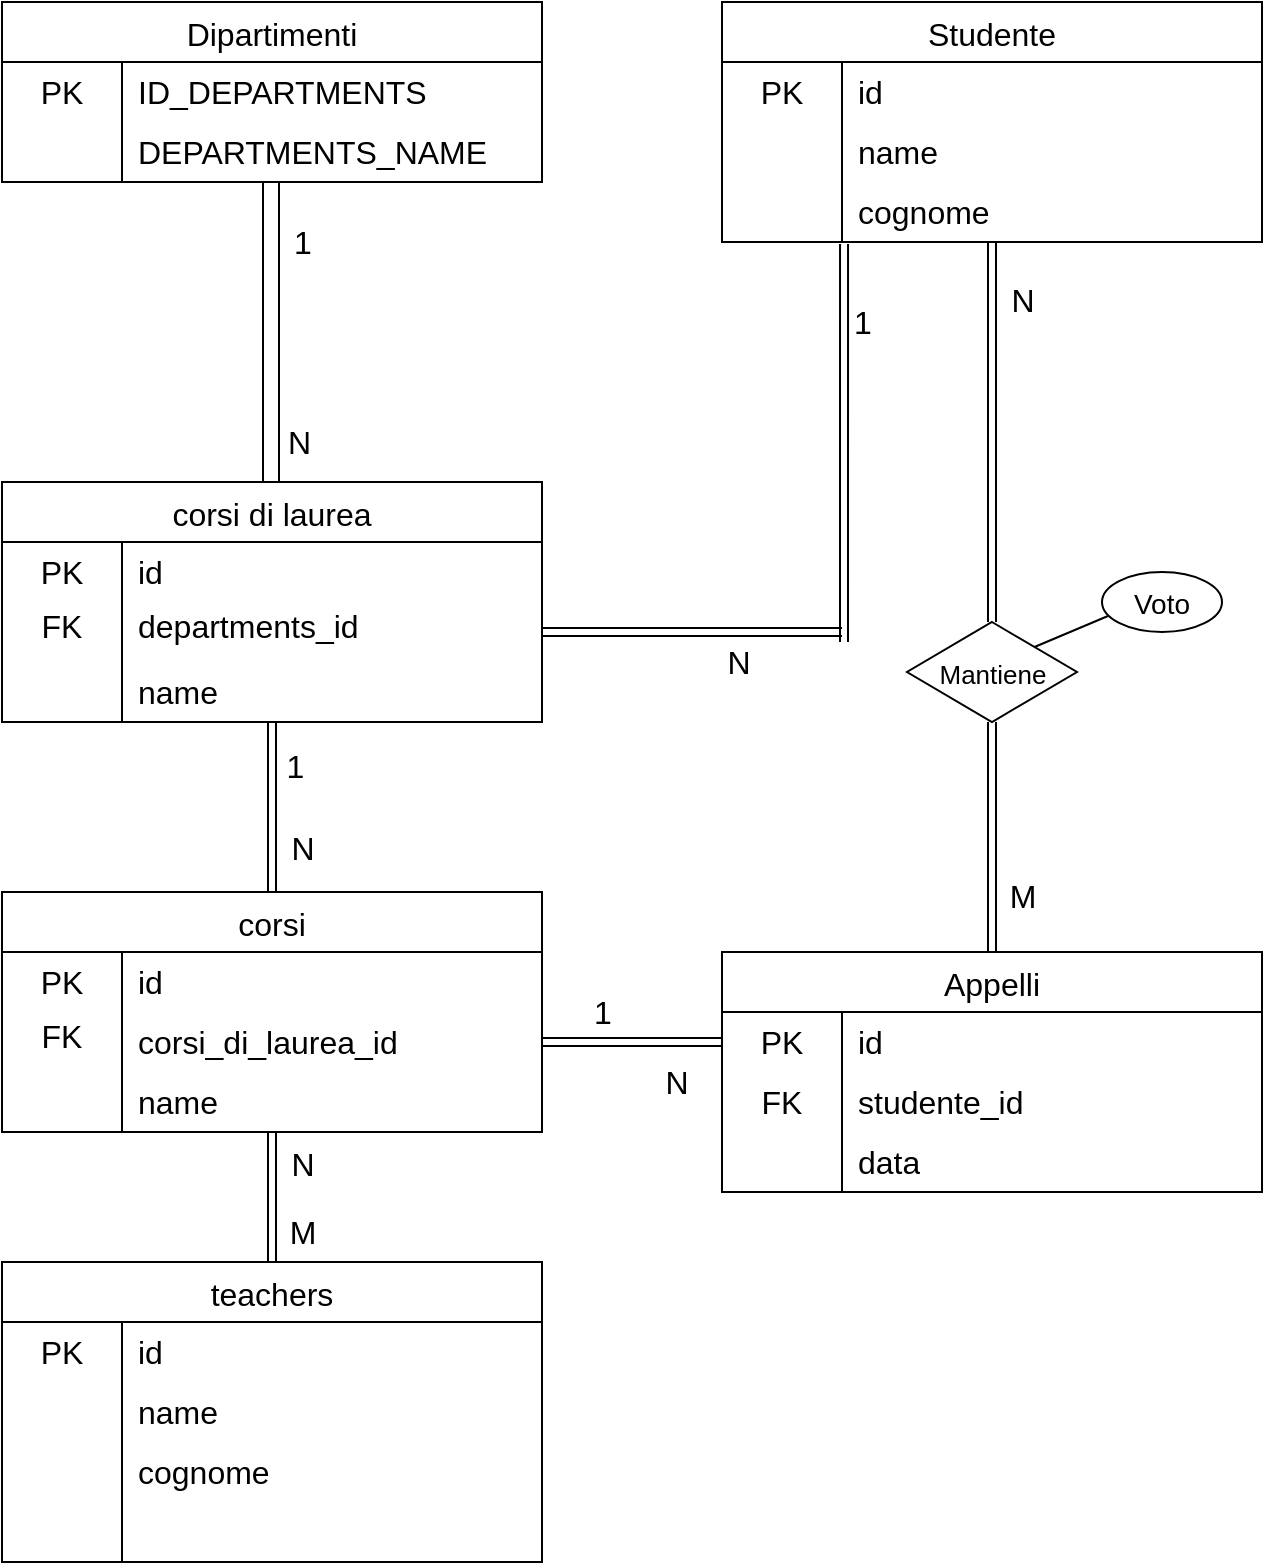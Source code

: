 <mxfile version="23.1.1" type="device">
  <diagram name="Pagina-1" id="3_W2JXILPLDcEDfJNIwF">
    <mxGraphModel dx="1811" dy="599" grid="1" gridSize="10" guides="1" tooltips="1" connect="1" arrows="1" fold="1" page="1" pageScale="1" pageWidth="827" pageHeight="1169" math="0" shadow="0">
      <root>
        <mxCell id="0" />
        <mxCell id="1" parent="0" />
        <mxCell id="g16n6qHyzCJKgT7knGCQ-30" value="corsi" style="shape=table;startSize=30;container=1;collapsible=0;childLayout=tableLayout;fixedRows=1;rowLines=0;fontStyle=0;strokeColor=default;fontSize=16;" parent="1" vertex="1">
          <mxGeometry x="-540" y="525" width="270" height="120" as="geometry" />
        </mxCell>
        <mxCell id="g16n6qHyzCJKgT7knGCQ-31" value="" style="shape=tableRow;horizontal=0;startSize=0;swimlaneHead=0;swimlaneBody=0;top=0;left=0;bottom=0;right=0;collapsible=0;dropTarget=0;fillColor=none;points=[[0,0.5],[1,0.5]];portConstraint=eastwest;strokeColor=inherit;fontSize=16;" parent="g16n6qHyzCJKgT7knGCQ-30" vertex="1">
          <mxGeometry y="30" width="270" height="30" as="geometry" />
        </mxCell>
        <mxCell id="g16n6qHyzCJKgT7knGCQ-32" value="PK" style="shape=partialRectangle;html=1;whiteSpace=wrap;connectable=0;fillColor=none;top=0;left=0;bottom=0;right=0;overflow=hidden;pointerEvents=1;strokeColor=inherit;fontSize=16;" parent="g16n6qHyzCJKgT7knGCQ-31" vertex="1">
          <mxGeometry width="60" height="30" as="geometry">
            <mxRectangle width="60" height="30" as="alternateBounds" />
          </mxGeometry>
        </mxCell>
        <mxCell id="g16n6qHyzCJKgT7knGCQ-33" value="id" style="shape=partialRectangle;html=1;whiteSpace=wrap;connectable=0;fillColor=none;top=0;left=0;bottom=0;right=0;align=left;spacingLeft=6;overflow=hidden;strokeColor=inherit;fontSize=16;" parent="g16n6qHyzCJKgT7knGCQ-31" vertex="1">
          <mxGeometry x="60" width="210" height="30" as="geometry">
            <mxRectangle width="210" height="30" as="alternateBounds" />
          </mxGeometry>
        </mxCell>
        <mxCell id="g16n6qHyzCJKgT7knGCQ-34" value="" style="shape=tableRow;horizontal=0;startSize=0;swimlaneHead=0;swimlaneBody=0;top=0;left=0;bottom=0;right=0;collapsible=0;dropTarget=0;fillColor=none;points=[[0,0.5],[1,0.5]];portConstraint=eastwest;strokeColor=inherit;fontSize=16;" parent="g16n6qHyzCJKgT7knGCQ-30" vertex="1">
          <mxGeometry y="60" width="270" height="30" as="geometry" />
        </mxCell>
        <mxCell id="g16n6qHyzCJKgT7knGCQ-35" value="&lt;div&gt;FK&lt;/div&gt;&lt;div&gt;&lt;br&gt;&lt;/div&gt;" style="shape=partialRectangle;html=1;whiteSpace=wrap;connectable=0;fillColor=none;top=0;left=0;bottom=0;right=0;overflow=hidden;strokeColor=inherit;fontSize=16;" parent="g16n6qHyzCJKgT7knGCQ-34" vertex="1">
          <mxGeometry width="60" height="30" as="geometry">
            <mxRectangle width="60" height="30" as="alternateBounds" />
          </mxGeometry>
        </mxCell>
        <mxCell id="g16n6qHyzCJKgT7knGCQ-36" value="&lt;div&gt;corsi_di_laurea_id&lt;/div&gt;" style="shape=partialRectangle;html=1;whiteSpace=wrap;connectable=0;fillColor=none;top=0;left=0;bottom=0;right=0;align=left;spacingLeft=6;overflow=hidden;strokeColor=inherit;fontSize=16;" parent="g16n6qHyzCJKgT7knGCQ-34" vertex="1">
          <mxGeometry x="60" width="210" height="30" as="geometry">
            <mxRectangle width="210" height="30" as="alternateBounds" />
          </mxGeometry>
        </mxCell>
        <mxCell id="g16n6qHyzCJKgT7knGCQ-37" value="" style="shape=tableRow;horizontal=0;startSize=0;swimlaneHead=0;swimlaneBody=0;top=0;left=0;bottom=0;right=0;collapsible=0;dropTarget=0;fillColor=none;points=[[0,0.5],[1,0.5]];portConstraint=eastwest;strokeColor=inherit;fontSize=16;" parent="g16n6qHyzCJKgT7knGCQ-30" vertex="1">
          <mxGeometry y="90" width="270" height="30" as="geometry" />
        </mxCell>
        <mxCell id="g16n6qHyzCJKgT7knGCQ-38" value="" style="shape=partialRectangle;html=1;whiteSpace=wrap;connectable=0;fillColor=none;top=0;left=0;bottom=0;right=0;overflow=hidden;strokeColor=inherit;fontSize=16;" parent="g16n6qHyzCJKgT7knGCQ-37" vertex="1">
          <mxGeometry width="60" height="30" as="geometry">
            <mxRectangle width="60" height="30" as="alternateBounds" />
          </mxGeometry>
        </mxCell>
        <mxCell id="g16n6qHyzCJKgT7knGCQ-39" value="name" style="shape=partialRectangle;html=1;whiteSpace=wrap;connectable=0;fillColor=none;top=0;left=0;bottom=0;right=0;align=left;spacingLeft=6;overflow=hidden;strokeColor=inherit;fontSize=16;" parent="g16n6qHyzCJKgT7knGCQ-37" vertex="1">
          <mxGeometry x="60" width="210" height="30" as="geometry">
            <mxRectangle width="210" height="30" as="alternateBounds" />
          </mxGeometry>
        </mxCell>
        <mxCell id="g16n6qHyzCJKgT7knGCQ-40" value="teachers" style="shape=table;startSize=30;container=1;collapsible=0;childLayout=tableLayout;fixedRows=1;rowLines=0;fontStyle=0;strokeColor=default;fontSize=16;" parent="1" vertex="1">
          <mxGeometry x="-540" y="710" width="270" height="150" as="geometry" />
        </mxCell>
        <mxCell id="g16n6qHyzCJKgT7knGCQ-41" value="" style="shape=tableRow;horizontal=0;startSize=0;swimlaneHead=0;swimlaneBody=0;top=0;left=0;bottom=0;right=0;collapsible=0;dropTarget=0;fillColor=none;points=[[0,0.5],[1,0.5]];portConstraint=eastwest;strokeColor=inherit;fontSize=16;" parent="g16n6qHyzCJKgT7knGCQ-40" vertex="1">
          <mxGeometry y="30" width="270" height="30" as="geometry" />
        </mxCell>
        <mxCell id="g16n6qHyzCJKgT7knGCQ-42" value="PK" style="shape=partialRectangle;html=1;whiteSpace=wrap;connectable=0;fillColor=none;top=0;left=0;bottom=0;right=0;overflow=hidden;pointerEvents=1;strokeColor=inherit;fontSize=16;" parent="g16n6qHyzCJKgT7knGCQ-41" vertex="1">
          <mxGeometry width="60" height="30" as="geometry">
            <mxRectangle width="60" height="30" as="alternateBounds" />
          </mxGeometry>
        </mxCell>
        <mxCell id="g16n6qHyzCJKgT7knGCQ-43" value="id" style="shape=partialRectangle;html=1;whiteSpace=wrap;connectable=0;fillColor=none;top=0;left=0;bottom=0;right=0;align=left;spacingLeft=6;overflow=hidden;strokeColor=inherit;fontSize=16;" parent="g16n6qHyzCJKgT7knGCQ-41" vertex="1">
          <mxGeometry x="60" width="210" height="30" as="geometry">
            <mxRectangle width="210" height="30" as="alternateBounds" />
          </mxGeometry>
        </mxCell>
        <mxCell id="g16n6qHyzCJKgT7knGCQ-44" value="" style="shape=tableRow;horizontal=0;startSize=0;swimlaneHead=0;swimlaneBody=0;top=0;left=0;bottom=0;right=0;collapsible=0;dropTarget=0;fillColor=none;points=[[0,0.5],[1,0.5]];portConstraint=eastwest;strokeColor=inherit;fontSize=16;" parent="g16n6qHyzCJKgT7knGCQ-40" vertex="1">
          <mxGeometry y="60" width="270" height="30" as="geometry" />
        </mxCell>
        <mxCell id="g16n6qHyzCJKgT7knGCQ-45" value="" style="shape=partialRectangle;html=1;whiteSpace=wrap;connectable=0;fillColor=none;top=0;left=0;bottom=0;right=0;overflow=hidden;strokeColor=inherit;fontSize=16;" parent="g16n6qHyzCJKgT7knGCQ-44" vertex="1">
          <mxGeometry width="60" height="30" as="geometry">
            <mxRectangle width="60" height="30" as="alternateBounds" />
          </mxGeometry>
        </mxCell>
        <mxCell id="g16n6qHyzCJKgT7knGCQ-46" value="name" style="shape=partialRectangle;html=1;whiteSpace=wrap;connectable=0;fillColor=none;top=0;left=0;bottom=0;right=0;align=left;spacingLeft=6;overflow=hidden;strokeColor=inherit;fontSize=16;" parent="g16n6qHyzCJKgT7knGCQ-44" vertex="1">
          <mxGeometry x="60" width="210" height="30" as="geometry">
            <mxRectangle width="210" height="30" as="alternateBounds" />
          </mxGeometry>
        </mxCell>
        <mxCell id="ST3J67a7Y9L-KFOf9t_a-104" style="shape=tableRow;horizontal=0;startSize=0;swimlaneHead=0;swimlaneBody=0;top=0;left=0;bottom=0;right=0;collapsible=0;dropTarget=0;fillColor=none;points=[[0,0.5],[1,0.5]];portConstraint=eastwest;strokeColor=inherit;fontSize=16;" parent="g16n6qHyzCJKgT7knGCQ-40" vertex="1">
          <mxGeometry y="90" width="270" height="30" as="geometry" />
        </mxCell>
        <mxCell id="ST3J67a7Y9L-KFOf9t_a-105" style="shape=partialRectangle;html=1;whiteSpace=wrap;connectable=0;fillColor=none;top=0;left=0;bottom=0;right=0;overflow=hidden;strokeColor=inherit;fontSize=16;" parent="ST3J67a7Y9L-KFOf9t_a-104" vertex="1">
          <mxGeometry width="60" height="30" as="geometry">
            <mxRectangle width="60" height="30" as="alternateBounds" />
          </mxGeometry>
        </mxCell>
        <mxCell id="ST3J67a7Y9L-KFOf9t_a-106" value="cognome" style="shape=partialRectangle;html=1;whiteSpace=wrap;connectable=0;fillColor=none;top=0;left=0;bottom=0;right=0;align=left;spacingLeft=6;overflow=hidden;strokeColor=inherit;fontSize=16;" parent="ST3J67a7Y9L-KFOf9t_a-104" vertex="1">
          <mxGeometry x="60" width="210" height="30" as="geometry">
            <mxRectangle width="210" height="30" as="alternateBounds" />
          </mxGeometry>
        </mxCell>
        <mxCell id="ST3J67a7Y9L-KFOf9t_a-107" style="shape=tableRow;horizontal=0;startSize=0;swimlaneHead=0;swimlaneBody=0;top=0;left=0;bottom=0;right=0;collapsible=0;dropTarget=0;fillColor=none;points=[[0,0.5],[1,0.5]];portConstraint=eastwest;strokeColor=inherit;fontSize=16;" parent="g16n6qHyzCJKgT7knGCQ-40" vertex="1">
          <mxGeometry y="120" width="270" height="30" as="geometry" />
        </mxCell>
        <mxCell id="ST3J67a7Y9L-KFOf9t_a-108" value="" style="shape=partialRectangle;html=1;whiteSpace=wrap;connectable=0;fillColor=none;top=0;left=0;bottom=0;right=0;overflow=hidden;strokeColor=inherit;fontSize=16;" parent="ST3J67a7Y9L-KFOf9t_a-107" vertex="1">
          <mxGeometry width="60" height="30" as="geometry">
            <mxRectangle width="60" height="30" as="alternateBounds" />
          </mxGeometry>
        </mxCell>
        <mxCell id="ST3J67a7Y9L-KFOf9t_a-109" value="" style="shape=partialRectangle;html=1;whiteSpace=wrap;connectable=0;fillColor=none;top=0;left=0;bottom=0;right=0;align=left;spacingLeft=6;overflow=hidden;strokeColor=inherit;fontSize=16;" parent="ST3J67a7Y9L-KFOf9t_a-107" vertex="1">
          <mxGeometry x="60" width="210" height="30" as="geometry">
            <mxRectangle width="210" height="30" as="alternateBounds" />
          </mxGeometry>
        </mxCell>
        <mxCell id="g16n6qHyzCJKgT7knGCQ-5" value="Dipartimenti" style="shape=table;startSize=30;container=1;collapsible=0;childLayout=tableLayout;fixedRows=1;rowLines=0;fontStyle=0;strokeColor=default;fontSize=16;verticalAlign=middle;spacingTop=0;swimlaneLine=1;shadow=0;rounded=0;" parent="1" vertex="1">
          <mxGeometry x="-540" y="80" width="270" height="90" as="geometry" />
        </mxCell>
        <mxCell id="g16n6qHyzCJKgT7knGCQ-6" value="" style="shape=tableRow;horizontal=0;startSize=0;swimlaneHead=0;swimlaneBody=0;top=0;left=0;bottom=0;right=0;collapsible=0;dropTarget=0;fillColor=none;points=[[0,0.5],[1,0.5]];portConstraint=eastwest;strokeColor=inherit;fontSize=16;" parent="g16n6qHyzCJKgT7knGCQ-5" vertex="1">
          <mxGeometry y="30" width="270" height="30" as="geometry" />
        </mxCell>
        <mxCell id="g16n6qHyzCJKgT7knGCQ-7" value="PK" style="shape=partialRectangle;html=1;whiteSpace=wrap;connectable=0;fillColor=none;top=0;left=0;bottom=0;right=0;overflow=hidden;pointerEvents=1;strokeColor=inherit;fontSize=16;" parent="g16n6qHyzCJKgT7knGCQ-6" vertex="1">
          <mxGeometry width="60" height="30" as="geometry">
            <mxRectangle width="60" height="30" as="alternateBounds" />
          </mxGeometry>
        </mxCell>
        <mxCell id="g16n6qHyzCJKgT7knGCQ-8" value="ID_DEPARTMENTS" style="shape=partialRectangle;html=1;whiteSpace=wrap;connectable=0;fillColor=none;top=0;left=0;bottom=0;right=0;align=left;spacingLeft=6;overflow=hidden;strokeColor=inherit;fontSize=16;" parent="g16n6qHyzCJKgT7knGCQ-6" vertex="1">
          <mxGeometry x="60" width="210" height="30" as="geometry">
            <mxRectangle width="210" height="30" as="alternateBounds" />
          </mxGeometry>
        </mxCell>
        <mxCell id="g16n6qHyzCJKgT7knGCQ-9" value="" style="shape=tableRow;horizontal=0;startSize=0;swimlaneHead=0;swimlaneBody=0;top=0;left=0;bottom=0;right=0;collapsible=0;dropTarget=0;fillColor=none;points=[[0,0.5],[1,0.5]];portConstraint=eastwest;strokeColor=inherit;fontSize=16;" parent="g16n6qHyzCJKgT7knGCQ-5" vertex="1">
          <mxGeometry y="60" width="270" height="30" as="geometry" />
        </mxCell>
        <mxCell id="g16n6qHyzCJKgT7knGCQ-10" value="" style="shape=partialRectangle;html=1;whiteSpace=wrap;connectable=0;fillColor=none;top=0;left=0;bottom=0;right=0;overflow=hidden;strokeColor=inherit;fontSize=16;" parent="g16n6qHyzCJKgT7knGCQ-9" vertex="1">
          <mxGeometry width="60" height="30" as="geometry">
            <mxRectangle width="60" height="30" as="alternateBounds" />
          </mxGeometry>
        </mxCell>
        <mxCell id="g16n6qHyzCJKgT7knGCQ-11" value="DEPARTMENTS_NAME" style="shape=partialRectangle;html=1;whiteSpace=wrap;connectable=0;fillColor=none;top=0;left=0;bottom=0;right=0;align=left;spacingLeft=6;overflow=hidden;strokeColor=inherit;fontSize=16;" parent="g16n6qHyzCJKgT7knGCQ-9" vertex="1">
          <mxGeometry x="60" width="210" height="30" as="geometry">
            <mxRectangle width="210" height="30" as="alternateBounds" />
          </mxGeometry>
        </mxCell>
        <mxCell id="g16n6qHyzCJKgT7knGCQ-15" value="corsi di laurea" style="shape=table;startSize=30;container=1;collapsible=0;childLayout=tableLayout;fixedRows=1;rowLines=0;fontStyle=0;strokeColor=default;fontSize=16;spacingTop=0;" parent="1" vertex="1">
          <mxGeometry x="-540" y="320" width="270" height="120" as="geometry" />
        </mxCell>
        <mxCell id="g16n6qHyzCJKgT7knGCQ-16" value="" style="shape=tableRow;horizontal=0;startSize=0;swimlaneHead=0;swimlaneBody=0;top=0;left=0;bottom=0;right=0;collapsible=0;dropTarget=0;fillColor=none;points=[[0,0.5],[1,0.5]];portConstraint=eastwest;strokeColor=inherit;fontSize=16;" parent="g16n6qHyzCJKgT7knGCQ-15" vertex="1">
          <mxGeometry y="30" width="270" height="30" as="geometry" />
        </mxCell>
        <mxCell id="g16n6qHyzCJKgT7knGCQ-17" value="PK" style="shape=partialRectangle;html=1;whiteSpace=wrap;connectable=0;fillColor=none;top=0;left=0;bottom=0;right=0;overflow=hidden;pointerEvents=1;strokeColor=inherit;fontSize=16;" parent="g16n6qHyzCJKgT7knGCQ-16" vertex="1">
          <mxGeometry width="60" height="30" as="geometry">
            <mxRectangle width="60" height="30" as="alternateBounds" />
          </mxGeometry>
        </mxCell>
        <mxCell id="g16n6qHyzCJKgT7knGCQ-18" value="id" style="shape=partialRectangle;html=1;whiteSpace=wrap;connectable=0;fillColor=none;top=0;left=0;bottom=0;right=0;align=left;spacingLeft=6;overflow=hidden;strokeColor=inherit;fontSize=16;" parent="g16n6qHyzCJKgT7knGCQ-16" vertex="1">
          <mxGeometry x="60" width="210" height="30" as="geometry">
            <mxRectangle width="210" height="30" as="alternateBounds" />
          </mxGeometry>
        </mxCell>
        <mxCell id="g16n6qHyzCJKgT7knGCQ-19" value="" style="shape=tableRow;horizontal=0;startSize=0;swimlaneHead=0;swimlaneBody=0;top=0;left=0;bottom=0;right=0;collapsible=0;dropTarget=0;fillColor=none;points=[[0,0.5],[1,0.5]];portConstraint=eastwest;strokeColor=inherit;fontSize=16;" parent="g16n6qHyzCJKgT7knGCQ-15" vertex="1">
          <mxGeometry y="60" width="270" height="30" as="geometry" />
        </mxCell>
        <mxCell id="g16n6qHyzCJKgT7knGCQ-20" value="&lt;div&gt;FK&lt;/div&gt;&lt;div&gt;&lt;br&gt;&lt;/div&gt;" style="shape=partialRectangle;html=1;whiteSpace=wrap;connectable=0;fillColor=none;top=0;left=0;bottom=0;right=0;overflow=hidden;strokeColor=inherit;fontSize=16;" parent="g16n6qHyzCJKgT7knGCQ-19" vertex="1">
          <mxGeometry width="60" height="30" as="geometry">
            <mxRectangle width="60" height="30" as="alternateBounds" />
          </mxGeometry>
        </mxCell>
        <mxCell id="g16n6qHyzCJKgT7knGCQ-21" value="&lt;div&gt;departments_id&lt;/div&gt;&lt;div&gt;&lt;br&gt;&lt;/div&gt;" style="shape=partialRectangle;html=1;whiteSpace=wrap;connectable=0;fillColor=none;top=0;left=0;bottom=0;right=0;align=left;spacingLeft=6;overflow=hidden;strokeColor=inherit;fontSize=16;" parent="g16n6qHyzCJKgT7knGCQ-19" vertex="1">
          <mxGeometry x="60" width="210" height="30" as="geometry">
            <mxRectangle width="210" height="30" as="alternateBounds" />
          </mxGeometry>
        </mxCell>
        <mxCell id="g16n6qHyzCJKgT7knGCQ-22" value="" style="shape=tableRow;horizontal=0;startSize=0;swimlaneHead=0;swimlaneBody=0;top=0;left=0;bottom=0;right=0;collapsible=0;dropTarget=0;fillColor=none;points=[[0,0.5],[1,0.5]];portConstraint=eastwest;strokeColor=inherit;fontSize=16;" parent="g16n6qHyzCJKgT7knGCQ-15" vertex="1">
          <mxGeometry y="90" width="270" height="30" as="geometry" />
        </mxCell>
        <mxCell id="g16n6qHyzCJKgT7knGCQ-23" value="" style="shape=partialRectangle;html=1;whiteSpace=wrap;connectable=0;fillColor=none;top=0;left=0;bottom=0;right=0;overflow=hidden;strokeColor=inherit;fontSize=16;" parent="g16n6qHyzCJKgT7knGCQ-22" vertex="1">
          <mxGeometry width="60" height="30" as="geometry">
            <mxRectangle width="60" height="30" as="alternateBounds" />
          </mxGeometry>
        </mxCell>
        <mxCell id="g16n6qHyzCJKgT7knGCQ-24" value="name" style="shape=partialRectangle;html=1;whiteSpace=wrap;connectable=0;fillColor=none;top=0;left=0;bottom=0;right=0;align=left;spacingLeft=6;overflow=hidden;strokeColor=inherit;fontSize=16;" parent="g16n6qHyzCJKgT7knGCQ-22" vertex="1">
          <mxGeometry x="60" width="210" height="30" as="geometry">
            <mxRectangle width="210" height="30" as="alternateBounds" />
          </mxGeometry>
        </mxCell>
        <mxCell id="ST3J67a7Y9L-KFOf9t_a-42" value="Studente" style="shape=table;startSize=30;container=1;collapsible=0;childLayout=tableLayout;fixedRows=1;rowLines=0;fontStyle=0;strokeColor=default;fontSize=16;verticalAlign=middle;spacingTop=0;swimlaneLine=1;shadow=0;rounded=0;" parent="1" vertex="1">
          <mxGeometry x="-180" y="80" width="270" height="120" as="geometry" />
        </mxCell>
        <mxCell id="ST3J67a7Y9L-KFOf9t_a-43" value="" style="shape=tableRow;horizontal=0;startSize=0;swimlaneHead=0;swimlaneBody=0;top=0;left=0;bottom=0;right=0;collapsible=0;dropTarget=0;fillColor=none;points=[[0,0.5],[1,0.5]];portConstraint=eastwest;strokeColor=inherit;fontSize=16;" parent="ST3J67a7Y9L-KFOf9t_a-42" vertex="1">
          <mxGeometry y="30" width="270" height="30" as="geometry" />
        </mxCell>
        <mxCell id="ST3J67a7Y9L-KFOf9t_a-44" value="PK" style="shape=partialRectangle;html=1;whiteSpace=wrap;connectable=0;fillColor=none;top=0;left=0;bottom=0;right=0;overflow=hidden;pointerEvents=1;strokeColor=inherit;fontSize=16;" parent="ST3J67a7Y9L-KFOf9t_a-43" vertex="1">
          <mxGeometry width="60" height="30" as="geometry">
            <mxRectangle width="60" height="30" as="alternateBounds" />
          </mxGeometry>
        </mxCell>
        <mxCell id="ST3J67a7Y9L-KFOf9t_a-45" value="id" style="shape=partialRectangle;html=1;whiteSpace=wrap;connectable=0;fillColor=none;top=0;left=0;bottom=0;right=0;align=left;spacingLeft=6;overflow=hidden;strokeColor=inherit;fontSize=16;" parent="ST3J67a7Y9L-KFOf9t_a-43" vertex="1">
          <mxGeometry x="60" width="210" height="30" as="geometry">
            <mxRectangle width="210" height="30" as="alternateBounds" />
          </mxGeometry>
        </mxCell>
        <mxCell id="ST3J67a7Y9L-KFOf9t_a-46" value="" style="shape=tableRow;horizontal=0;startSize=0;swimlaneHead=0;swimlaneBody=0;top=0;left=0;bottom=0;right=0;collapsible=0;dropTarget=0;fillColor=none;points=[[0,0.5],[1,0.5]];portConstraint=eastwest;strokeColor=inherit;fontSize=16;" parent="ST3J67a7Y9L-KFOf9t_a-42" vertex="1">
          <mxGeometry y="60" width="270" height="30" as="geometry" />
        </mxCell>
        <mxCell id="ST3J67a7Y9L-KFOf9t_a-47" value="" style="shape=partialRectangle;html=1;whiteSpace=wrap;connectable=0;fillColor=none;top=0;left=0;bottom=0;right=0;overflow=hidden;strokeColor=inherit;fontSize=16;" parent="ST3J67a7Y9L-KFOf9t_a-46" vertex="1">
          <mxGeometry width="60" height="30" as="geometry">
            <mxRectangle width="60" height="30" as="alternateBounds" />
          </mxGeometry>
        </mxCell>
        <mxCell id="ST3J67a7Y9L-KFOf9t_a-48" value="name" style="shape=partialRectangle;html=1;whiteSpace=wrap;connectable=0;fillColor=none;top=0;left=0;bottom=0;right=0;align=left;spacingLeft=6;overflow=hidden;strokeColor=inherit;fontSize=16;" parent="ST3J67a7Y9L-KFOf9t_a-46" vertex="1">
          <mxGeometry x="60" width="210" height="30" as="geometry">
            <mxRectangle width="210" height="30" as="alternateBounds" />
          </mxGeometry>
        </mxCell>
        <mxCell id="ST3J67a7Y9L-KFOf9t_a-82" style="shape=tableRow;horizontal=0;startSize=0;swimlaneHead=0;swimlaneBody=0;top=0;left=0;bottom=0;right=0;collapsible=0;dropTarget=0;fillColor=none;points=[[0,0.5],[1,0.5]];portConstraint=eastwest;strokeColor=inherit;fontSize=16;" parent="ST3J67a7Y9L-KFOf9t_a-42" vertex="1">
          <mxGeometry y="90" width="270" height="30" as="geometry" />
        </mxCell>
        <mxCell id="ST3J67a7Y9L-KFOf9t_a-83" style="shape=partialRectangle;html=1;whiteSpace=wrap;connectable=0;fillColor=none;top=0;left=0;bottom=0;right=0;overflow=hidden;strokeColor=inherit;fontSize=16;" parent="ST3J67a7Y9L-KFOf9t_a-82" vertex="1">
          <mxGeometry width="60" height="30" as="geometry">
            <mxRectangle width="60" height="30" as="alternateBounds" />
          </mxGeometry>
        </mxCell>
        <mxCell id="ST3J67a7Y9L-KFOf9t_a-84" value="&lt;div&gt;cognome&lt;/div&gt;" style="shape=partialRectangle;html=1;whiteSpace=wrap;connectable=0;fillColor=none;top=0;left=0;bottom=0;right=0;align=left;spacingLeft=6;overflow=hidden;strokeColor=inherit;fontSize=16;" parent="ST3J67a7Y9L-KFOf9t_a-82" vertex="1">
          <mxGeometry x="60" width="210" height="30" as="geometry">
            <mxRectangle width="210" height="30" as="alternateBounds" />
          </mxGeometry>
        </mxCell>
        <mxCell id="ST3J67a7Y9L-KFOf9t_a-49" value="" style="shape=link;html=1;rounded=0;fontFamily=Helvetica;fontSize=16;fontColor=default;startSize=30;exitX=0.5;exitY=1;exitDx=0;exitDy=0;entryX=0.5;entryY=0;entryDx=0;entryDy=0;width=-8;" parent="1" edge="1">
          <mxGeometry width="100" relative="1" as="geometry">
            <mxPoint x="-405.5" y="170" as="sourcePoint" />
            <mxPoint x="-405.5" y="320" as="targetPoint" />
          </mxGeometry>
        </mxCell>
        <mxCell id="ST3J67a7Y9L-KFOf9t_a-52" value="&lt;div&gt;1&lt;/div&gt;" style="edgeLabel;html=1;align=center;verticalAlign=middle;resizable=0;points=[];fontSize=16;fontFamily=Helvetica;fontColor=default;" parent="ST3J67a7Y9L-KFOf9t_a-49" vertex="1" connectable="0">
          <mxGeometry x="-0.533" y="3" relative="1" as="geometry">
            <mxPoint x="12" y="-5" as="offset" />
          </mxGeometry>
        </mxCell>
        <mxCell id="ST3J67a7Y9L-KFOf9t_a-51" value="&lt;div&gt;&amp;nbsp;N&lt;/div&gt;" style="edgeLabel;html=1;align=center;verticalAlign=middle;resizable=0;points=[];fontSize=16;fontFamily=Helvetica;fontColor=default;labelBackgroundColor=none;" parent="1" vertex="1" connectable="0">
          <mxGeometry x="-380" y="210" as="geometry">
            <mxPoint x="-14" y="90" as="offset" />
          </mxGeometry>
        </mxCell>
        <mxCell id="ST3J67a7Y9L-KFOf9t_a-56" value="" style="shape=link;html=1;rounded=0;fontFamily=Helvetica;fontSize=16;fontColor=default;startSize=30;exitX=0.5;exitY=1;exitDx=0;exitDy=0;entryX=0.5;entryY=0;entryDx=0;entryDy=0;" parent="1" source="g16n6qHyzCJKgT7knGCQ-15" target="g16n6qHyzCJKgT7knGCQ-30" edge="1">
          <mxGeometry width="100" relative="1" as="geometry">
            <mxPoint x="-300" y="460" as="sourcePoint" />
            <mxPoint x="-200" y="460" as="targetPoint" />
          </mxGeometry>
        </mxCell>
        <mxCell id="ST3J67a7Y9L-KFOf9t_a-57" value="&amp;nbsp;1" style="edgeLabel;html=1;align=center;verticalAlign=middle;resizable=0;points=[];fontSize=16;fontFamily=Helvetica;fontColor=default;" parent="ST3J67a7Y9L-KFOf9t_a-56" vertex="1" connectable="0">
          <mxGeometry x="-0.482" y="9" relative="1" as="geometry">
            <mxPoint as="offset" />
          </mxGeometry>
        </mxCell>
        <mxCell id="ST3J67a7Y9L-KFOf9t_a-58" value="N" style="edgeLabel;html=1;align=center;verticalAlign=middle;resizable=0;points=[];fontSize=16;fontFamily=Helvetica;fontColor=default;" parent="ST3J67a7Y9L-KFOf9t_a-56" vertex="1" connectable="0">
          <mxGeometry x="0.482" y="-7" relative="1" as="geometry">
            <mxPoint x="22" as="offset" />
          </mxGeometry>
        </mxCell>
        <mxCell id="ST3J67a7Y9L-KFOf9t_a-62" value="" style="shape=link;html=1;rounded=0;fontFamily=Helvetica;fontSize=16;fontColor=default;startSize=30;exitX=0.5;exitY=1;exitDx=0;exitDy=0;entryX=0.5;entryY=0;entryDx=0;entryDy=0;" parent="1" source="g16n6qHyzCJKgT7knGCQ-30" target="g16n6qHyzCJKgT7knGCQ-40" edge="1">
          <mxGeometry width="100" relative="1" as="geometry">
            <mxPoint x="-300" y="600" as="sourcePoint" />
            <mxPoint x="-200" y="600" as="targetPoint" />
          </mxGeometry>
        </mxCell>
        <mxCell id="ST3J67a7Y9L-KFOf9t_a-63" value="N" style="edgeLabel;html=1;align=center;verticalAlign=middle;resizable=0;points=[];fontSize=16;fontFamily=Helvetica;fontColor=default;" parent="ST3J67a7Y9L-KFOf9t_a-62" vertex="1" connectable="0">
          <mxGeometry x="-0.508" y="8" relative="1" as="geometry">
            <mxPoint x="7" as="offset" />
          </mxGeometry>
        </mxCell>
        <mxCell id="ST3J67a7Y9L-KFOf9t_a-64" value="M" style="edgeLabel;html=1;align=center;verticalAlign=middle;resizable=0;points=[];fontSize=16;fontFamily=Helvetica;fontColor=default;" parent="ST3J67a7Y9L-KFOf9t_a-62" vertex="1" connectable="0">
          <mxGeometry x="0.538" y="-5" relative="1" as="geometry">
            <mxPoint x="20" as="offset" />
          </mxGeometry>
        </mxCell>
        <mxCell id="ST3J67a7Y9L-KFOf9t_a-65" value="Appelli" style="shape=table;startSize=30;container=1;collapsible=0;childLayout=tableLayout;fixedRows=1;rowLines=0;fontStyle=0;strokeColor=default;fontSize=16;" parent="1" vertex="1">
          <mxGeometry x="-180" y="555" width="270" height="120" as="geometry" />
        </mxCell>
        <mxCell id="ST3J67a7Y9L-KFOf9t_a-66" value="" style="shape=tableRow;horizontal=0;startSize=0;swimlaneHead=0;swimlaneBody=0;top=0;left=0;bottom=0;right=0;collapsible=0;dropTarget=0;fillColor=none;points=[[0,0.5],[1,0.5]];portConstraint=eastwest;strokeColor=inherit;fontSize=16;" parent="ST3J67a7Y9L-KFOf9t_a-65" vertex="1">
          <mxGeometry y="30" width="270" height="30" as="geometry" />
        </mxCell>
        <mxCell id="ST3J67a7Y9L-KFOf9t_a-67" value="PK" style="shape=partialRectangle;html=1;whiteSpace=wrap;connectable=0;fillColor=none;top=0;left=0;bottom=0;right=0;overflow=hidden;pointerEvents=1;strokeColor=inherit;fontSize=16;" parent="ST3J67a7Y9L-KFOf9t_a-66" vertex="1">
          <mxGeometry width="60" height="30" as="geometry">
            <mxRectangle width="60" height="30" as="alternateBounds" />
          </mxGeometry>
        </mxCell>
        <mxCell id="ST3J67a7Y9L-KFOf9t_a-68" value="id" style="shape=partialRectangle;html=1;whiteSpace=wrap;connectable=0;fillColor=none;top=0;left=0;bottom=0;right=0;align=left;spacingLeft=6;overflow=hidden;strokeColor=inherit;fontSize=16;" parent="ST3J67a7Y9L-KFOf9t_a-66" vertex="1">
          <mxGeometry x="60" width="210" height="30" as="geometry">
            <mxRectangle width="210" height="30" as="alternateBounds" />
          </mxGeometry>
        </mxCell>
        <mxCell id="ST3J67a7Y9L-KFOf9t_a-69" value="" style="shape=tableRow;horizontal=0;startSize=0;swimlaneHead=0;swimlaneBody=0;top=0;left=0;bottom=0;right=0;collapsible=0;dropTarget=0;fillColor=none;points=[[0,0.5],[1,0.5]];portConstraint=eastwest;strokeColor=inherit;fontSize=16;" parent="ST3J67a7Y9L-KFOf9t_a-65" vertex="1">
          <mxGeometry y="60" width="270" height="30" as="geometry" />
        </mxCell>
        <mxCell id="ST3J67a7Y9L-KFOf9t_a-70" value="FK" style="shape=partialRectangle;html=1;whiteSpace=wrap;connectable=0;fillColor=none;top=0;left=0;bottom=0;right=0;overflow=hidden;strokeColor=inherit;fontSize=16;" parent="ST3J67a7Y9L-KFOf9t_a-69" vertex="1">
          <mxGeometry width="60" height="30" as="geometry">
            <mxRectangle width="60" height="30" as="alternateBounds" />
          </mxGeometry>
        </mxCell>
        <mxCell id="ST3J67a7Y9L-KFOf9t_a-71" value="studente_id" style="shape=partialRectangle;html=1;whiteSpace=wrap;connectable=0;fillColor=none;top=0;left=0;bottom=0;right=0;align=left;spacingLeft=6;overflow=hidden;strokeColor=inherit;fontSize=16;" parent="ST3J67a7Y9L-KFOf9t_a-69" vertex="1">
          <mxGeometry x="60" width="210" height="30" as="geometry">
            <mxRectangle width="210" height="30" as="alternateBounds" />
          </mxGeometry>
        </mxCell>
        <mxCell id="ST3J67a7Y9L-KFOf9t_a-101" style="shape=tableRow;horizontal=0;startSize=0;swimlaneHead=0;swimlaneBody=0;top=0;left=0;bottom=0;right=0;collapsible=0;dropTarget=0;fillColor=none;points=[[0,0.5],[1,0.5]];portConstraint=eastwest;strokeColor=inherit;fontSize=16;" parent="ST3J67a7Y9L-KFOf9t_a-65" vertex="1">
          <mxGeometry y="90" width="270" height="30" as="geometry" />
        </mxCell>
        <mxCell id="ST3J67a7Y9L-KFOf9t_a-102" value="" style="shape=partialRectangle;html=1;whiteSpace=wrap;connectable=0;fillColor=none;top=0;left=0;bottom=0;right=0;overflow=hidden;strokeColor=inherit;fontSize=16;" parent="ST3J67a7Y9L-KFOf9t_a-101" vertex="1">
          <mxGeometry width="60" height="30" as="geometry">
            <mxRectangle width="60" height="30" as="alternateBounds" />
          </mxGeometry>
        </mxCell>
        <mxCell id="ST3J67a7Y9L-KFOf9t_a-103" value="data" style="shape=partialRectangle;html=1;whiteSpace=wrap;connectable=0;fillColor=none;top=0;left=0;bottom=0;right=0;align=left;spacingLeft=6;overflow=hidden;strokeColor=inherit;fontSize=16;" parent="ST3J67a7Y9L-KFOf9t_a-101" vertex="1">
          <mxGeometry x="60" width="210" height="30" as="geometry">
            <mxRectangle width="210" height="30" as="alternateBounds" />
          </mxGeometry>
        </mxCell>
        <mxCell id="ST3J67a7Y9L-KFOf9t_a-72" value="" style="shape=link;html=1;rounded=0;fontFamily=Helvetica;fontSize=16;fontColor=default;startSize=30;exitX=1;exitY=0.5;exitDx=0;exitDy=0;entryX=0;entryY=0.5;entryDx=0;entryDy=0;" parent="1" source="g16n6qHyzCJKgT7knGCQ-34" target="ST3J67a7Y9L-KFOf9t_a-66" edge="1">
          <mxGeometry width="100" relative="1" as="geometry">
            <mxPoint x="-300" y="690" as="sourcePoint" />
            <mxPoint x="-200" y="690" as="targetPoint" />
          </mxGeometry>
        </mxCell>
        <mxCell id="ST3J67a7Y9L-KFOf9t_a-73" value="1" style="edgeLabel;html=1;align=center;verticalAlign=middle;resizable=0;points=[];fontSize=16;fontFamily=Helvetica;fontColor=default;" parent="ST3J67a7Y9L-KFOf9t_a-72" vertex="1" connectable="0">
          <mxGeometry x="-0.422" y="8" relative="1" as="geometry">
            <mxPoint x="4" y="-7" as="offset" />
          </mxGeometry>
        </mxCell>
        <mxCell id="ST3J67a7Y9L-KFOf9t_a-74" value="N" style="edgeLabel;html=1;align=center;verticalAlign=middle;resizable=0;points=[];fontSize=16;fontFamily=Helvetica;fontColor=default;" parent="ST3J67a7Y9L-KFOf9t_a-72" vertex="1" connectable="0">
          <mxGeometry x="0.489" y="-4" relative="1" as="geometry">
            <mxPoint y="16" as="offset" />
          </mxGeometry>
        </mxCell>
        <mxCell id="ST3J67a7Y9L-KFOf9t_a-85" value="" style="shape=link;html=1;rounded=0;fontFamily=Helvetica;fontSize=16;fontColor=default;startSize=30;exitX=0.226;exitY=1.033;exitDx=0;exitDy=0;exitPerimeter=0;" parent="1" source="ST3J67a7Y9L-KFOf9t_a-82" edge="1">
          <mxGeometry width="100" relative="1" as="geometry">
            <mxPoint x="-300" y="330" as="sourcePoint" />
            <mxPoint x="-119" y="400" as="targetPoint" />
          </mxGeometry>
        </mxCell>
        <mxCell id="ST3J67a7Y9L-KFOf9t_a-89" value="1" style="edgeLabel;html=1;align=center;verticalAlign=middle;resizable=0;points=[];fontSize=16;fontFamily=Helvetica;fontColor=default;" parent="ST3J67a7Y9L-KFOf9t_a-85" vertex="1" connectable="0">
          <mxGeometry x="-0.538" y="9" relative="1" as="geometry">
            <mxPoint y="-7" as="offset" />
          </mxGeometry>
        </mxCell>
        <mxCell id="ST3J67a7Y9L-KFOf9t_a-88" value="" style="shape=link;html=1;rounded=0;fontFamily=Helvetica;fontSize=16;fontColor=default;startSize=30;exitX=1;exitY=0.5;exitDx=0;exitDy=0;" parent="1" source="g16n6qHyzCJKgT7knGCQ-19" edge="1">
          <mxGeometry width="100" relative="1" as="geometry">
            <mxPoint x="-300" y="330" as="sourcePoint" />
            <mxPoint x="-120" y="395" as="targetPoint" />
          </mxGeometry>
        </mxCell>
        <mxCell id="ST3J67a7Y9L-KFOf9t_a-90" value="N" style="edgeLabel;html=1;align=center;verticalAlign=middle;resizable=0;points=[];fontSize=16;fontFamily=Helvetica;fontColor=default;" parent="ST3J67a7Y9L-KFOf9t_a-88" vertex="1" connectable="0">
          <mxGeometry x="0.307" y="-1" relative="1" as="geometry">
            <mxPoint y="14" as="offset" />
          </mxGeometry>
        </mxCell>
        <mxCell id="ST3J67a7Y9L-KFOf9t_a-91" value="" style="shape=link;html=1;rounded=0;fontFamily=Helvetica;fontSize=16;fontColor=default;startSize=30;entryX=0.5;entryY=1;entryDx=0;entryDy=0;" parent="1" source="ST3J67a7Y9L-KFOf9t_a-94" target="ST3J67a7Y9L-KFOf9t_a-42" edge="1">
          <mxGeometry width="100" relative="1" as="geometry">
            <mxPoint y="550" as="sourcePoint" />
            <mxPoint x="-170" y="370" as="targetPoint" />
          </mxGeometry>
        </mxCell>
        <mxCell id="ST3J67a7Y9L-KFOf9t_a-92" value="N" style="edgeLabel;html=1;align=center;verticalAlign=middle;resizable=0;points=[];fontSize=16;fontFamily=Helvetica;fontColor=default;" parent="ST3J67a7Y9L-KFOf9t_a-91" vertex="1" connectable="0">
          <mxGeometry x="0.504" y="-9" relative="1" as="geometry">
            <mxPoint x="6" y="-18" as="offset" />
          </mxGeometry>
        </mxCell>
        <mxCell id="ST3J67a7Y9L-KFOf9t_a-96" value="&lt;font style=&quot;font-size: 14px;&quot;&gt;Voto&lt;/font&gt;" style="ellipse;whiteSpace=wrap;html=1;strokeColor=default;align=center;verticalAlign=middle;spacingTop=0;fontFamily=Helvetica;fontSize=16;fontColor=default;startSize=30;fillColor=default;" parent="1" vertex="1">
          <mxGeometry x="10" y="365" width="60" height="30" as="geometry" />
        </mxCell>
        <mxCell id="ST3J67a7Y9L-KFOf9t_a-97" value="" style="shape=link;html=1;rounded=0;fontFamily=Helvetica;fontSize=16;fontColor=default;startSize=30;entryX=0.5;entryY=1;entryDx=0;entryDy=0;" parent="1" source="ST3J67a7Y9L-KFOf9t_a-65" target="ST3J67a7Y9L-KFOf9t_a-94" edge="1">
          <mxGeometry width="100" relative="1" as="geometry">
            <mxPoint x="-45" y="555" as="sourcePoint" />
            <mxPoint x="-45" y="200" as="targetPoint" />
          </mxGeometry>
        </mxCell>
        <mxCell id="ST3J67a7Y9L-KFOf9t_a-99" value="M" style="edgeLabel;html=1;align=center;verticalAlign=middle;resizable=0;points=[];fontSize=16;fontFamily=Helvetica;fontColor=default;" parent="ST3J67a7Y9L-KFOf9t_a-97" vertex="1" connectable="0">
          <mxGeometry x="-0.51" y="6" relative="1" as="geometry">
            <mxPoint x="21" as="offset" />
          </mxGeometry>
        </mxCell>
        <mxCell id="ST3J67a7Y9L-KFOf9t_a-94" value="&lt;font style=&quot;font-size: 13px;&quot;&gt;Mantiene&lt;/font&gt;" style="rhombus;whiteSpace=wrap;html=1;strokeColor=default;align=center;verticalAlign=middle;spacingTop=0;fontFamily=Helvetica;fontSize=16;fontColor=default;startSize=30;fillColor=default;" parent="1" vertex="1">
          <mxGeometry x="-87.5" y="390" width="85" height="50" as="geometry" />
        </mxCell>
        <mxCell id="ST3J67a7Y9L-KFOf9t_a-100" value="" style="endArrow=none;html=1;rounded=0;fontFamily=Helvetica;fontSize=16;fontColor=default;startSize=30;entryX=0.05;entryY=0.733;entryDx=0;entryDy=0;entryPerimeter=0;exitX=1;exitY=0;exitDx=0;exitDy=0;" parent="1" source="ST3J67a7Y9L-KFOf9t_a-94" target="ST3J67a7Y9L-KFOf9t_a-96" edge="1">
          <mxGeometry width="50" height="50" relative="1" as="geometry">
            <mxPoint x="-250" y="480" as="sourcePoint" />
            <mxPoint x="-200" y="430" as="targetPoint" />
          </mxGeometry>
        </mxCell>
      </root>
    </mxGraphModel>
  </diagram>
</mxfile>
